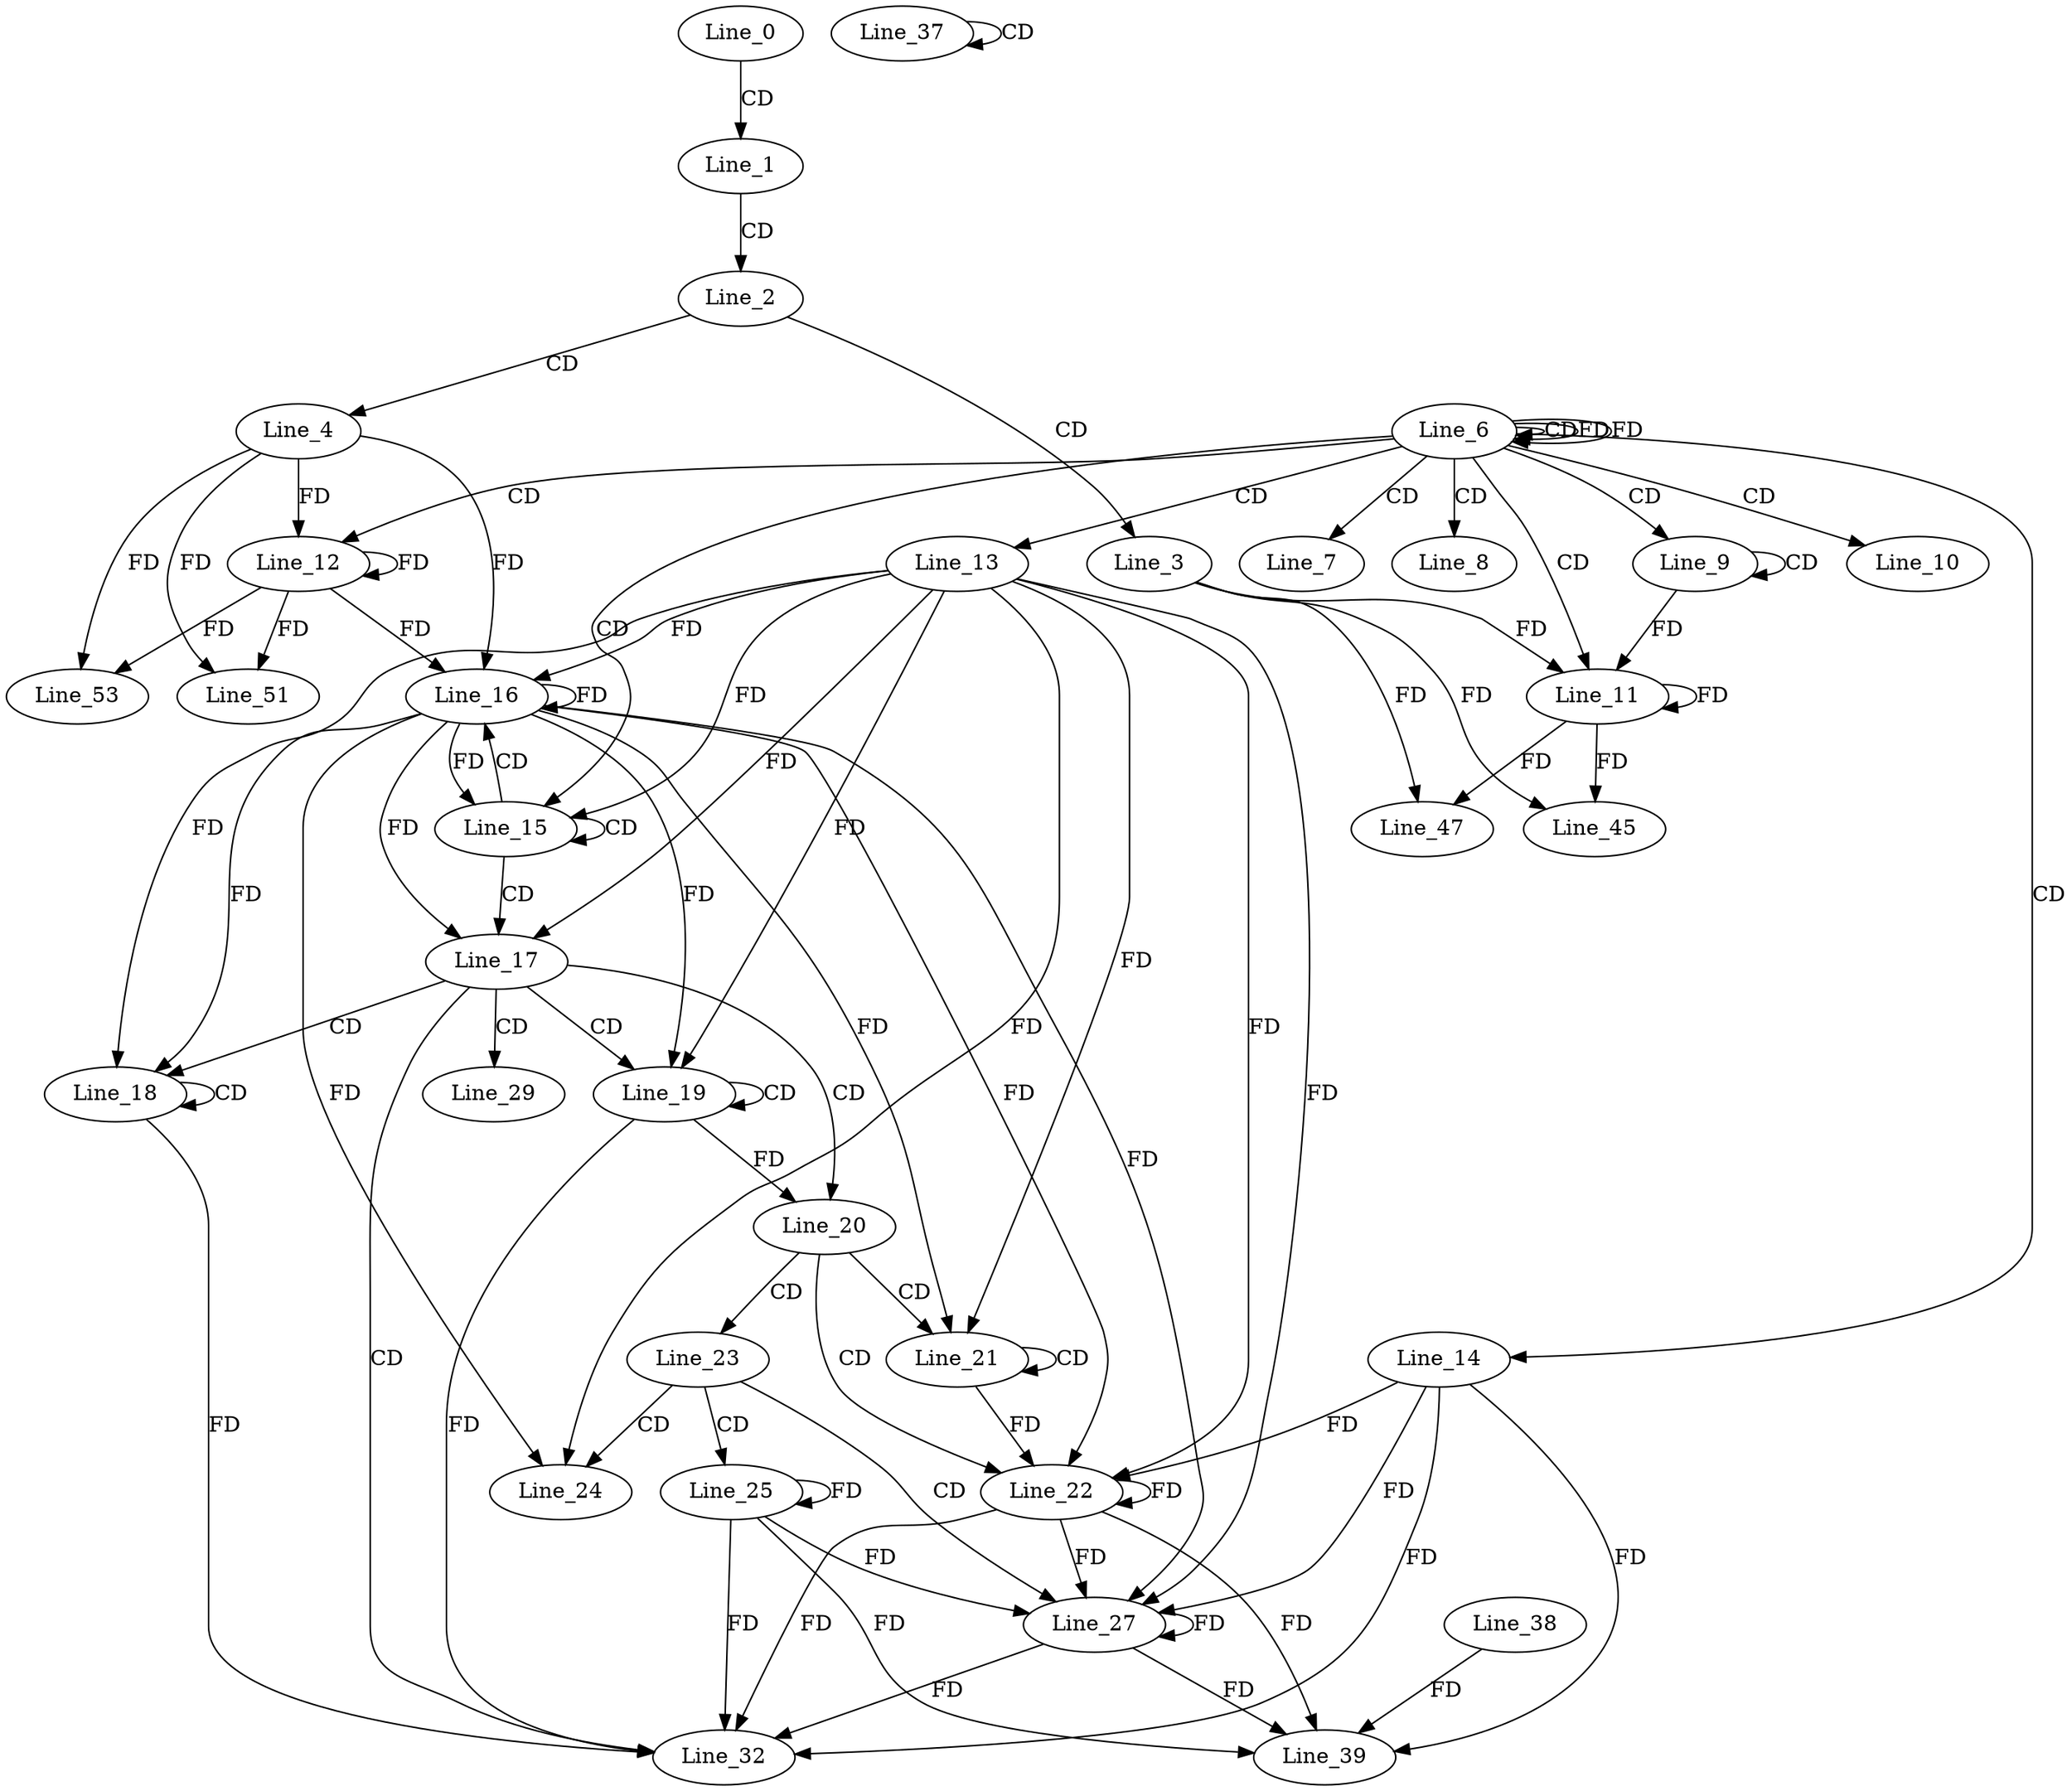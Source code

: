 digraph G {
  Line_0;
  Line_1;
  Line_2;
  Line_3;
  Line_4;
  Line_6;
  Line_6;
  Line_6;
  Line_7;
  Line_8;
  Line_9;
  Line_9;
  Line_10;
  Line_11;
  Line_11;
  Line_12;
  Line_13;
  Line_14;
  Line_15;
  Line_16;
  Line_16;
  Line_17;
  Line_18;
  Line_18;
  Line_19;
  Line_19;
  Line_20;
  Line_21;
  Line_21;
  Line_22;
  Line_22;
  Line_23;
  Line_24;
  Line_25;
  Line_25;
  Line_27;
  Line_27;
  Line_29;
  Line_32;
  Line_37;
  Line_37;
  Line_39;
  Line_38;
  Line_45;
  Line_47;
  Line_51;
  Line_53;
  Line_0 -> Line_1 [ label="CD" ];
  Line_1 -> Line_2 [ label="CD" ];
  Line_2 -> Line_3 [ label="CD" ];
  Line_2 -> Line_4 [ label="CD" ];
  Line_6 -> Line_6 [ label="CD" ];
  Line_6 -> Line_6 [ label="FD" ];
  Line_6 -> Line_7 [ label="CD" ];
  Line_6 -> Line_8 [ label="CD" ];
  Line_6 -> Line_9 [ label="CD" ];
  Line_9 -> Line_9 [ label="CD" ];
  Line_6 -> Line_10 [ label="CD" ];
  Line_6 -> Line_11 [ label="CD" ];
  Line_11 -> Line_11 [ label="FD" ];
  Line_3 -> Line_11 [ label="FD" ];
  Line_9 -> Line_11 [ label="FD" ];
  Line_6 -> Line_12 [ label="CD" ];
  Line_12 -> Line_12 [ label="FD" ];
  Line_4 -> Line_12 [ label="FD" ];
  Line_6 -> Line_13 [ label="CD" ];
  Line_6 -> Line_14 [ label="CD" ];
  Line_6 -> Line_15 [ label="CD" ];
  Line_15 -> Line_15 [ label="CD" ];
  Line_13 -> Line_15 [ label="FD" ];
  Line_15 -> Line_16 [ label="CD" ];
  Line_16 -> Line_16 [ label="FD" ];
  Line_13 -> Line_16 [ label="FD" ];
  Line_12 -> Line_16 [ label="FD" ];
  Line_4 -> Line_16 [ label="FD" ];
  Line_15 -> Line_17 [ label="CD" ];
  Line_16 -> Line_17 [ label="FD" ];
  Line_13 -> Line_17 [ label="FD" ];
  Line_17 -> Line_18 [ label="CD" ];
  Line_18 -> Line_18 [ label="CD" ];
  Line_16 -> Line_18 [ label="FD" ];
  Line_13 -> Line_18 [ label="FD" ];
  Line_17 -> Line_19 [ label="CD" ];
  Line_19 -> Line_19 [ label="CD" ];
  Line_16 -> Line_19 [ label="FD" ];
  Line_13 -> Line_19 [ label="FD" ];
  Line_17 -> Line_20 [ label="CD" ];
  Line_19 -> Line_20 [ label="FD" ];
  Line_20 -> Line_21 [ label="CD" ];
  Line_21 -> Line_21 [ label="CD" ];
  Line_16 -> Line_21 [ label="FD" ];
  Line_13 -> Line_21 [ label="FD" ];
  Line_20 -> Line_22 [ label="CD" ];
  Line_22 -> Line_22 [ label="FD" ];
  Line_14 -> Line_22 [ label="FD" ];
  Line_16 -> Line_22 [ label="FD" ];
  Line_13 -> Line_22 [ label="FD" ];
  Line_21 -> Line_22 [ label="FD" ];
  Line_20 -> Line_23 [ label="CD" ];
  Line_23 -> Line_24 [ label="CD" ];
  Line_16 -> Line_24 [ label="FD" ];
  Line_13 -> Line_24 [ label="FD" ];
  Line_23 -> Line_25 [ label="CD" ];
  Line_25 -> Line_25 [ label="FD" ];
  Line_23 -> Line_27 [ label="CD" ];
  Line_22 -> Line_27 [ label="FD" ];
  Line_25 -> Line_27 [ label="FD" ];
  Line_27 -> Line_27 [ label="FD" ];
  Line_14 -> Line_27 [ label="FD" ];
  Line_16 -> Line_27 [ label="FD" ];
  Line_13 -> Line_27 [ label="FD" ];
  Line_17 -> Line_29 [ label="CD" ];
  Line_17 -> Line_32 [ label="CD" ];
  Line_22 -> Line_32 [ label="FD" ];
  Line_25 -> Line_32 [ label="FD" ];
  Line_27 -> Line_32 [ label="FD" ];
  Line_14 -> Line_32 [ label="FD" ];
  Line_18 -> Line_32 [ label="FD" ];
  Line_19 -> Line_32 [ label="FD" ];
  Line_37 -> Line_37 [ label="CD" ];
  Line_22 -> Line_39 [ label="FD" ];
  Line_25 -> Line_39 [ label="FD" ];
  Line_27 -> Line_39 [ label="FD" ];
  Line_14 -> Line_39 [ label="FD" ];
  Line_38 -> Line_39 [ label="FD" ];
  Line_11 -> Line_45 [ label="FD" ];
  Line_3 -> Line_45 [ label="FD" ];
  Line_11 -> Line_47 [ label="FD" ];
  Line_3 -> Line_47 [ label="FD" ];
  Line_12 -> Line_51 [ label="FD" ];
  Line_4 -> Line_51 [ label="FD" ];
  Line_12 -> Line_53 [ label="FD" ];
  Line_4 -> Line_53 [ label="FD" ];
  Line_6 -> Line_6 [ label="FD" ];
  Line_16 -> Line_15 [ label="FD" ];
}
